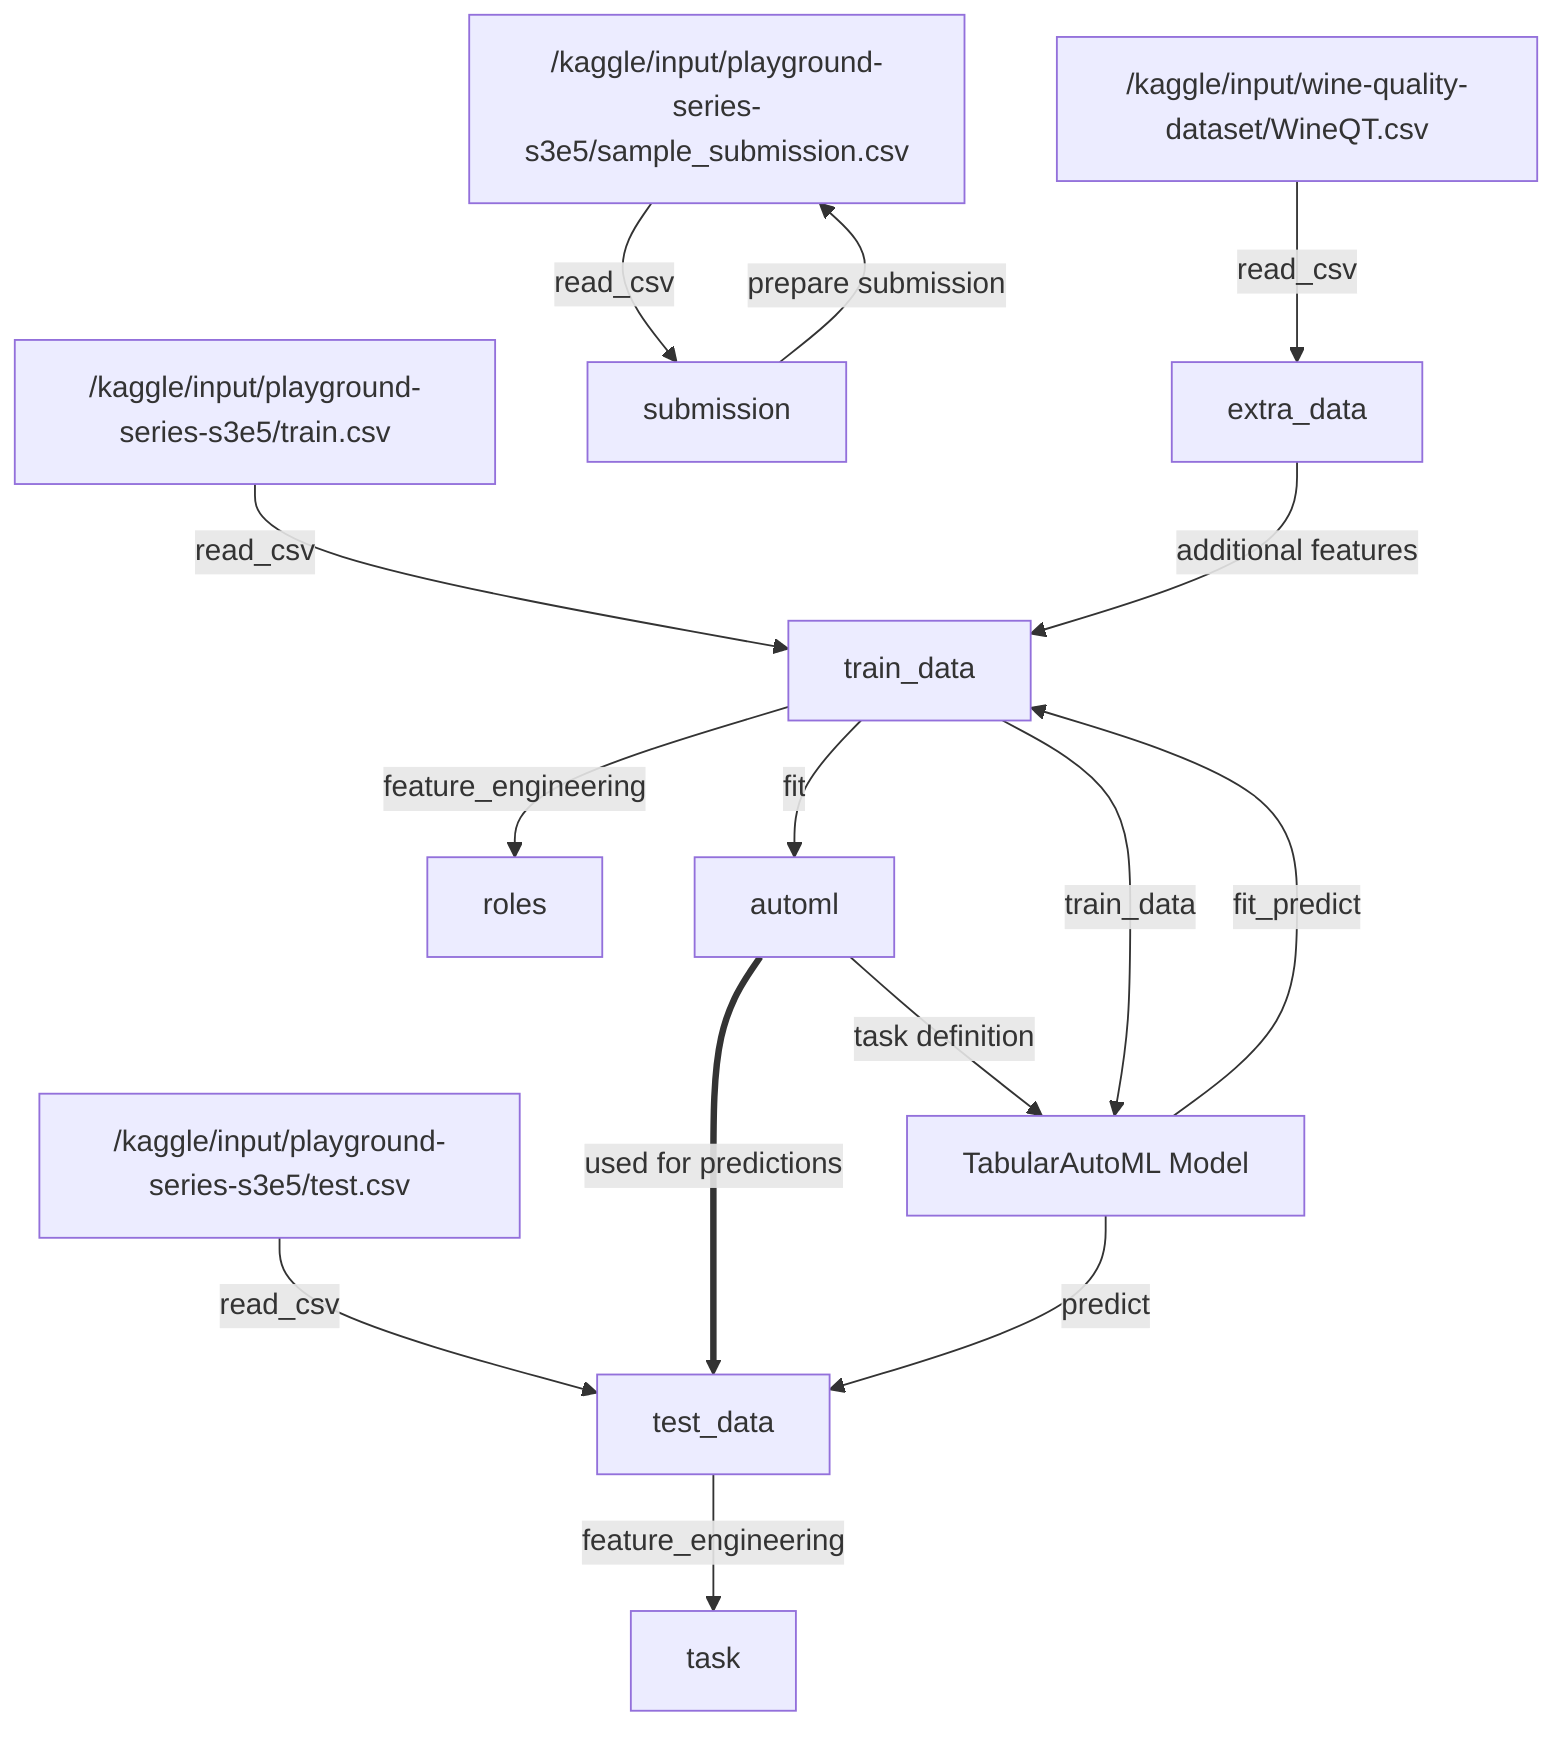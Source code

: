 flowchart TD
  %% Data Sources
  A1["/kaggle/input/playground-series-s3e5/train.csv"]
  A2["/kaggle/input/playground-series-s3e5/test.csv"]
  A3["/kaggle/input/playground-series-s3e5/sample_submission.csv"]
  A4["/kaggle/input/wine-quality-dataset/WineQT.csv"]
  
  %% Data Variables
  B1["train_data"]
  B2["test_data"]
  B3["submission"]
  B4["extra_data"]
  B5["roles"]
  B6["automl"]
  B7["task"]
  
  %% Machine Learning Model
  C1["TabularAutoML Model"]
  
  %% Data Source to Variable Flow
  A1 --> |"read_csv"| B1
  A2 --> |"read_csv"| B2
  A3 --> |"read_csv"| B3
  A4 --> |"read_csv"| B4
  
  %% Data Flow and Processing
  B4 --> |"additional features"| B1
  B1 --> |"feature_engineering"| B5
  B1 --> |"fit"| B6
  B1 --> |"train_data"| C1
  B2 --> |"feature_engineering"| B7
  B6 ==> |"used for predictions"| B2
  B6 --> |"task definition"| C1
  
  %% Model Training and Prediction
  C1 --> |"fit_predict"| B1
  C1 --> |"predict"| B2
  
  %% Submission Flow
  B3 --> |"prepare submission"| A3